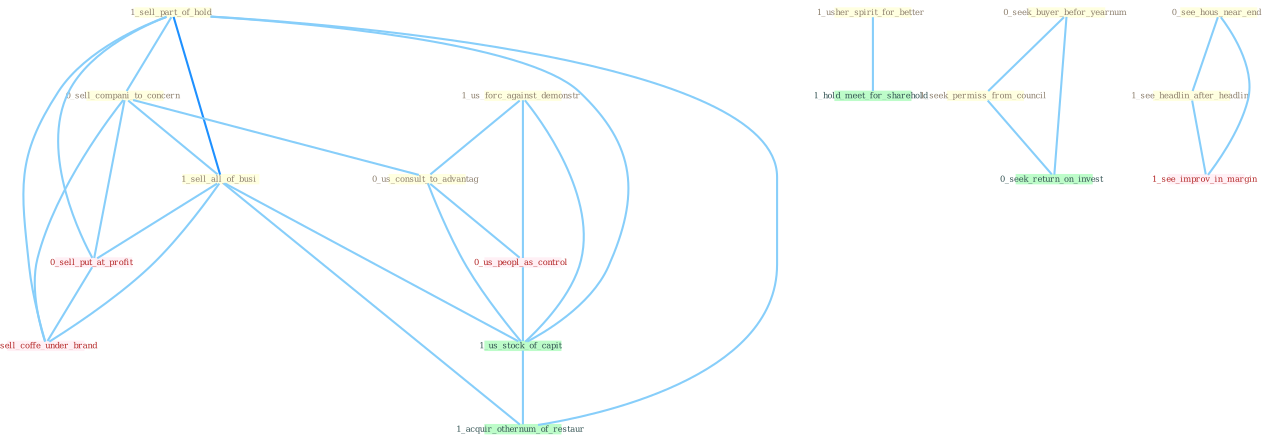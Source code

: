 Graph G{ 
    node
    [shape=polygon,style=filled,width=.5,height=.06,color="#BDFCC9",fixedsize=true,fontsize=4,
    fontcolor="#2f4f4f"];
    {node
    [color="#ffffe0", fontcolor="#8b7d6b"] "1_sell_part_of_hold " "1_usher_spirit_for_better " "1_us_forc_against_demonstr " "0_seek_buyer_befor_yearnum " "0_sell_compani_to_concern " "0_see_hous_near_end " "1_see_headlin_after_headlin " "1_sell_all_of_busi " "1_seek_permiss_from_council " "0_us_consult_to_advantag "}
{node [color="#fff0f5", fontcolor="#b22222"] "0_us_peopl_as_control " "0_sell_put_at_profit " "1_see_improv_in_margin " "0_sell_coffe_under_brand "}
edge [color="#B0E2FF"];

	"1_sell_part_of_hold " -- "0_sell_compani_to_concern " [w="1", color="#87cefa" ];
	"1_sell_part_of_hold " -- "1_sell_all_of_busi " [w="2", color="#1e90ff" , len=0.8];
	"1_sell_part_of_hold " -- "0_sell_put_at_profit " [w="1", color="#87cefa" ];
	"1_sell_part_of_hold " -- "1_us_stock_of_capit " [w="1", color="#87cefa" ];
	"1_sell_part_of_hold " -- "0_sell_coffe_under_brand " [w="1", color="#87cefa" ];
	"1_sell_part_of_hold " -- "1_acquir_othernum_of_restaur " [w="1", color="#87cefa" ];
	"1_usher_spirit_for_better " -- "1_hold_meet_for_sharehold " [w="1", color="#87cefa" ];
	"1_us_forc_against_demonstr " -- "0_us_consult_to_advantag " [w="1", color="#87cefa" ];
	"1_us_forc_against_demonstr " -- "0_us_peopl_as_control " [w="1", color="#87cefa" ];
	"1_us_forc_against_demonstr " -- "1_us_stock_of_capit " [w="1", color="#87cefa" ];
	"0_seek_buyer_befor_yearnum " -- "1_seek_permiss_from_council " [w="1", color="#87cefa" ];
	"0_seek_buyer_befor_yearnum " -- "0_seek_return_on_invest " [w="1", color="#87cefa" ];
	"0_sell_compani_to_concern " -- "1_sell_all_of_busi " [w="1", color="#87cefa" ];
	"0_sell_compani_to_concern " -- "0_us_consult_to_advantag " [w="1", color="#87cefa" ];
	"0_sell_compani_to_concern " -- "0_sell_put_at_profit " [w="1", color="#87cefa" ];
	"0_sell_compani_to_concern " -- "0_sell_coffe_under_brand " [w="1", color="#87cefa" ];
	"0_see_hous_near_end " -- "1_see_headlin_after_headlin " [w="1", color="#87cefa" ];
	"0_see_hous_near_end " -- "1_see_improv_in_margin " [w="1", color="#87cefa" ];
	"1_see_headlin_after_headlin " -- "1_see_improv_in_margin " [w="1", color="#87cefa" ];
	"1_sell_all_of_busi " -- "0_sell_put_at_profit " [w="1", color="#87cefa" ];
	"1_sell_all_of_busi " -- "1_us_stock_of_capit " [w="1", color="#87cefa" ];
	"1_sell_all_of_busi " -- "0_sell_coffe_under_brand " [w="1", color="#87cefa" ];
	"1_sell_all_of_busi " -- "1_acquir_othernum_of_restaur " [w="1", color="#87cefa" ];
	"1_seek_permiss_from_council " -- "0_seek_return_on_invest " [w="1", color="#87cefa" ];
	"0_us_consult_to_advantag " -- "0_us_peopl_as_control " [w="1", color="#87cefa" ];
	"0_us_consult_to_advantag " -- "1_us_stock_of_capit " [w="1", color="#87cefa" ];
	"0_us_peopl_as_control " -- "1_us_stock_of_capit " [w="1", color="#87cefa" ];
	"0_sell_put_at_profit " -- "0_sell_coffe_under_brand " [w="1", color="#87cefa" ];
	"1_us_stock_of_capit " -- "1_acquir_othernum_of_restaur " [w="1", color="#87cefa" ];
}
